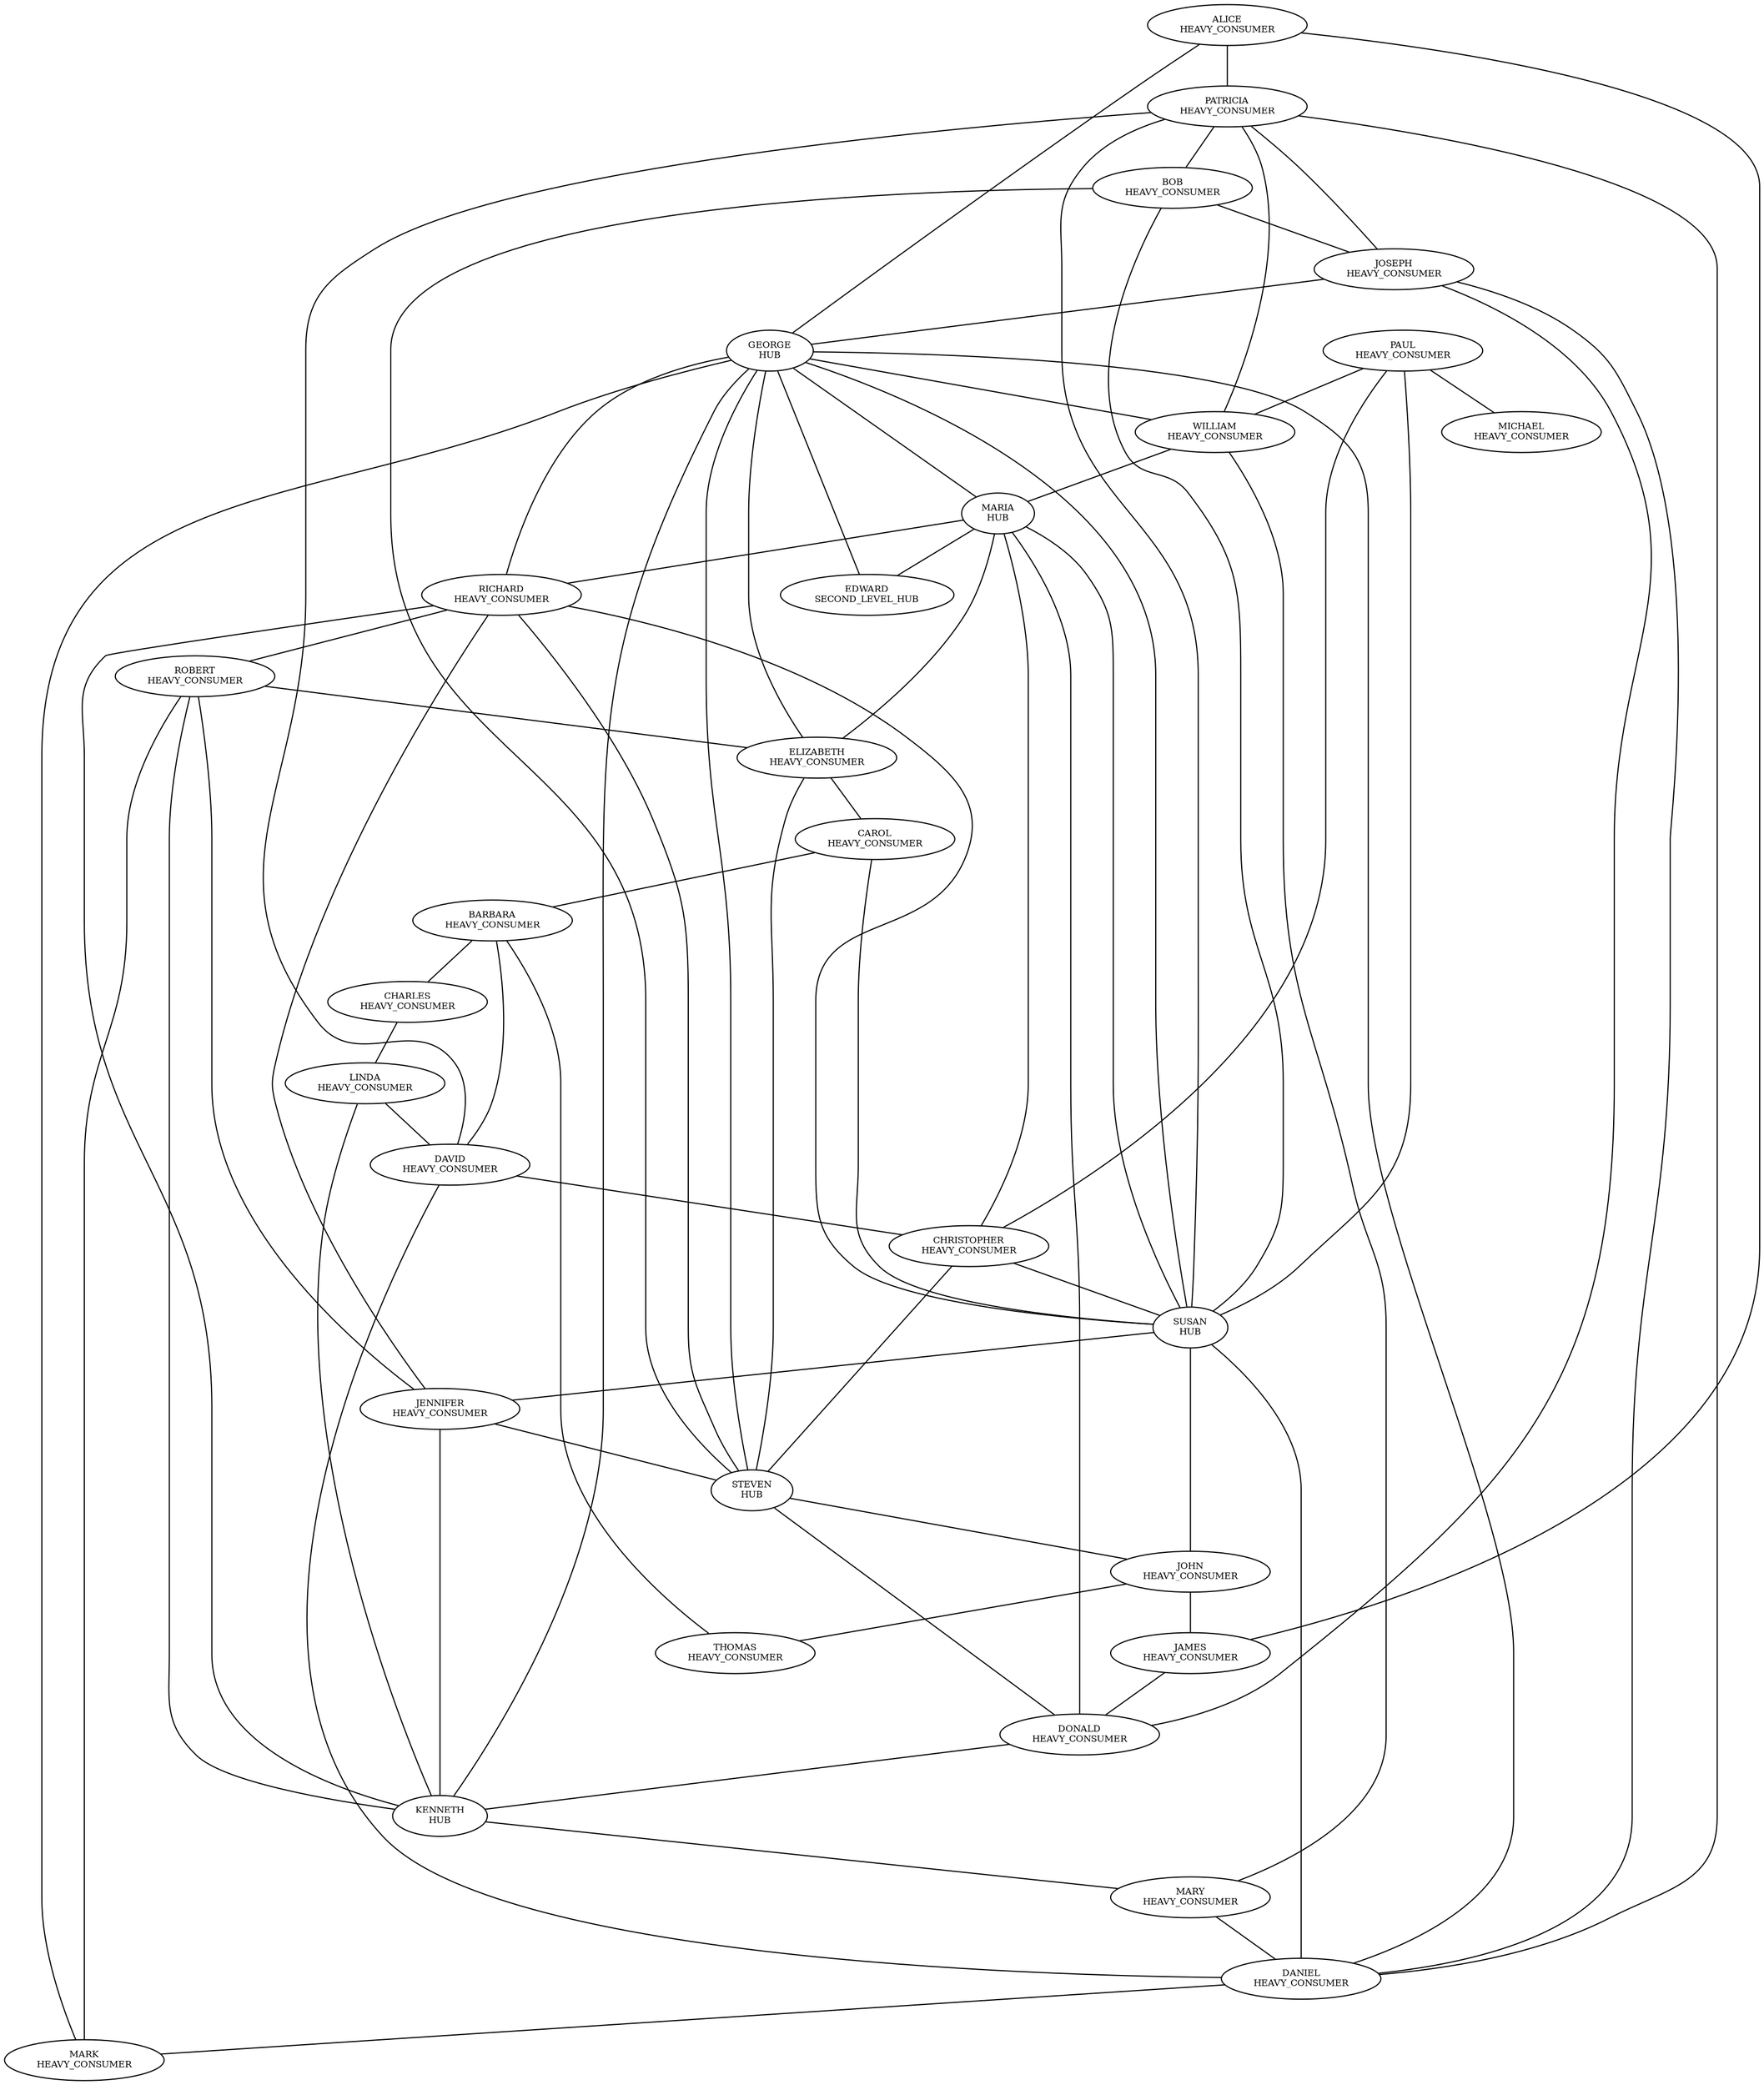 // Template
graph {
	overlap=false splines=true
	"0xBD901170A1" [label="ALICE
HEAVY_CONSUMER" fontsize=8]
	"0x8F81098D0F" [label="BOB
HEAVY_CONSUMER" fontsize=8]
	"0x1C3B5A92BA" [label="CAROL
HEAVY_CONSUMER" fontsize=8]
	"0x128CC53396" [label="JAMES
HEAVY_CONSUMER" fontsize=8]
	"0x5B429779B4" [label="JOHN
HEAVY_CONSUMER" fontsize=8]
	"0xF40E344C92" [label="ROBERT
HEAVY_CONSUMER" fontsize=8]
	"0xC2AA93494C" [label="MICHAEL
HEAVY_CONSUMER" fontsize=8]
	"0xC32B7A6586" [label="MARY
HEAVY_CONSUMER" fontsize=8]
	"0x521E28CE02" [label="WILLIAM
HEAVY_CONSUMER" fontsize=8]
	"0xCBE7E55777" [label="DAVID
HEAVY_CONSUMER" fontsize=8]
	"0x8A69F84F68" [label="RICHARD
HEAVY_CONSUMER" fontsize=8]
	"0x5387891541" [label="CHARLES
HEAVY_CONSUMER" fontsize=8]
	"0x4D8A8061F3" [label="JOSEPH
HEAVY_CONSUMER" fontsize=8]
	"0x125D973E28" [label="THOMAS
HEAVY_CONSUMER" fontsize=8]
	"0x6FDD5CBBB0" [label="PATRICIA
HEAVY_CONSUMER" fontsize=8]
	"0xAFB33F3CBC" [label="CHRISTOPHER
HEAVY_CONSUMER" fontsize=8]
	"0x36F828709D" [label="LINDA
HEAVY_CONSUMER" fontsize=8]
	"0x2960BB7068" [label="BARBARA
HEAVY_CONSUMER" fontsize=8]
	"0x1A76B2CB4F" [label="DANIEL
HEAVY_CONSUMER" fontsize=8]
	"0x79C1DAF18A" [label="PAUL
HEAVY_CONSUMER" fontsize=8]
	"0xAE99D479D2" [label="MARK
HEAVY_CONSUMER" fontsize=8]
	"0xCB5838D40B" [label="ELIZABETH
HEAVY_CONSUMER" fontsize=8]
	"0xC947EABCAF" [label="DONALD
HEAVY_CONSUMER" fontsize=8]
	"0xF440096783" [label="JENNIFER
HEAVY_CONSUMER" fontsize=8]
	"0x399083F19A" [label="GEORGE
HUB" fontsize=8]
	"0x0019943A82" [label="MARIA
HUB" fontsize=8]
	"0x1ABF2552B5" [label="KENNETH
HUB" fontsize=8]
	"0xFC951A3824" [label="SUSAN
HUB" fontsize=8]
	"0x6538169686" [label="STEVEN
HUB" fontsize=8]
	"0x6A41FBBC31" [label="EDWARD
SECOND_LEVEL_HUB" fontsize=8]
	"0x5387891541" -- "0x36F828709D"
	"0x521E28CE02" -- "0x6FDD5CBBB0"
	"0xF40E344C92" -- "0xAE99D479D2"
	"0xF440096783" -- "0x1ABF2552B5"
	"0xCBE7E55777" -- "0x2960BB7068"
	"0x5B429779B4" -- "0x128CC53396"
	"0x125D973E28" -- "0x2960BB7068"
	"0xF440096783" -- "0x8A69F84F68"
	"0x521E28CE02" -- "0x0019943A82"
	"0x399083F19A" -- "0x6538169686"
	"0x79C1DAF18A" -- "0xAFB33F3CBC"
	"0x2960BB7068" -- "0x5387891541"
	"0x36F828709D" -- "0xCBE7E55777"
	"0xC32B7A6586" -- "0x521E28CE02"
	"0x5B429779B4" -- "0x125D973E28"
	"0xC32B7A6586" -- "0x1A76B2CB4F"
	"0xF440096783" -- "0xF40E344C92"
	"0x399083F19A" -- "0xAE99D479D2"
	"0xF40E344C92" -- "0x1ABF2552B5"
	"0x8A69F84F68" -- "0xF40E344C92"
	"0x79C1DAF18A" -- "0xC2AA93494C"
	"0x1C3B5A92BA" -- "0x2960BB7068"
	"0x6538169686" -- "0x8F81098D0F"
	"0x128CC53396" -- "0xBD901170A1"
	"0xFC951A3824" -- "0x6FDD5CBBB0"
	"0x79C1DAF18A" -- "0x521E28CE02"
	"0xAFB33F3CBC" -- "0xFC951A3824"
	"0x8F81098D0F" -- "0x4D8A8061F3"
	"0xFC951A3824" -- "0x5B429779B4"
	"0x1ABF2552B5" -- "0xC32B7A6586"
	"0x6538169686" -- "0xC947EABCAF"
	"0xCB5838D40B" -- "0x1C3B5A92BA"
	"0x128CC53396" -- "0xC947EABCAF"
	"0x36F828709D" -- "0x1ABF2552B5"
	"0xC947EABCAF" -- "0x4D8A8061F3"
	"0x1C3B5A92BA" -- "0xFC951A3824"
	"0x1A76B2CB4F" -- "0x4D8A8061F3"
	"0x0019943A82" -- "0x8A69F84F68"
	"0xC947EABCAF" -- "0x0019943A82"
	"0x0019943A82" -- "0x6A41FBBC31"
	"0x1ABF2552B5" -- "0x8A69F84F68"
	"0x6538169686" -- "0x8A69F84F68"
	"0x79C1DAF18A" -- "0xFC951A3824"
	"0x1A76B2CB4F" -- "0xCBE7E55777"
	"0x399083F19A" -- "0x1ABF2552B5"
	"0xBD901170A1" -- "0x6FDD5CBBB0"
	"0x4D8A8061F3" -- "0x6FDD5CBBB0"
	"0x399083F19A" -- "0x8A69F84F68"
	"0x6538169686" -- "0xCB5838D40B"
	"0x6FDD5CBBB0" -- "0x8F81098D0F"
	"0x1A76B2CB4F" -- "0xAE99D479D2"
	"0xF40E344C92" -- "0xCB5838D40B"
	"0xC947EABCAF" -- "0x1ABF2552B5"
	"0x399083F19A" -- "0x521E28CE02"
	"0xFC951A3824" -- "0xF440096783"
	"0x6538169686" -- "0xAFB33F3CBC"
	"0xBD901170A1" -- "0x399083F19A"
	"0x399083F19A" -- "0xCB5838D40B"
	"0x4D8A8061F3" -- "0x399083F19A"
	"0x0019943A82" -- "0xFC951A3824"
	"0x399083F19A" -- "0x1A76B2CB4F"
	"0x399083F19A" -- "0x6A41FBBC31"
	"0xFC951A3824" -- "0x1A76B2CB4F"
	"0x6538169686" -- "0x5B429779B4"
	"0xFC951A3824" -- "0x399083F19A"
	"0xFC951A3824" -- "0x8A69F84F68"
	"0x6FDD5CBBB0" -- "0xCBE7E55777"
	"0x6FDD5CBBB0" -- "0x1A76B2CB4F"
	"0xCB5838D40B" -- "0x0019943A82"
	"0xFC951A3824" -- "0x8F81098D0F"
	"0xF440096783" -- "0x6538169686"
	"0xCBE7E55777" -- "0xAFB33F3CBC"
	"0x0019943A82" -- "0x399083F19A"
	"0xAFB33F3CBC" -- "0x0019943A82"
}
